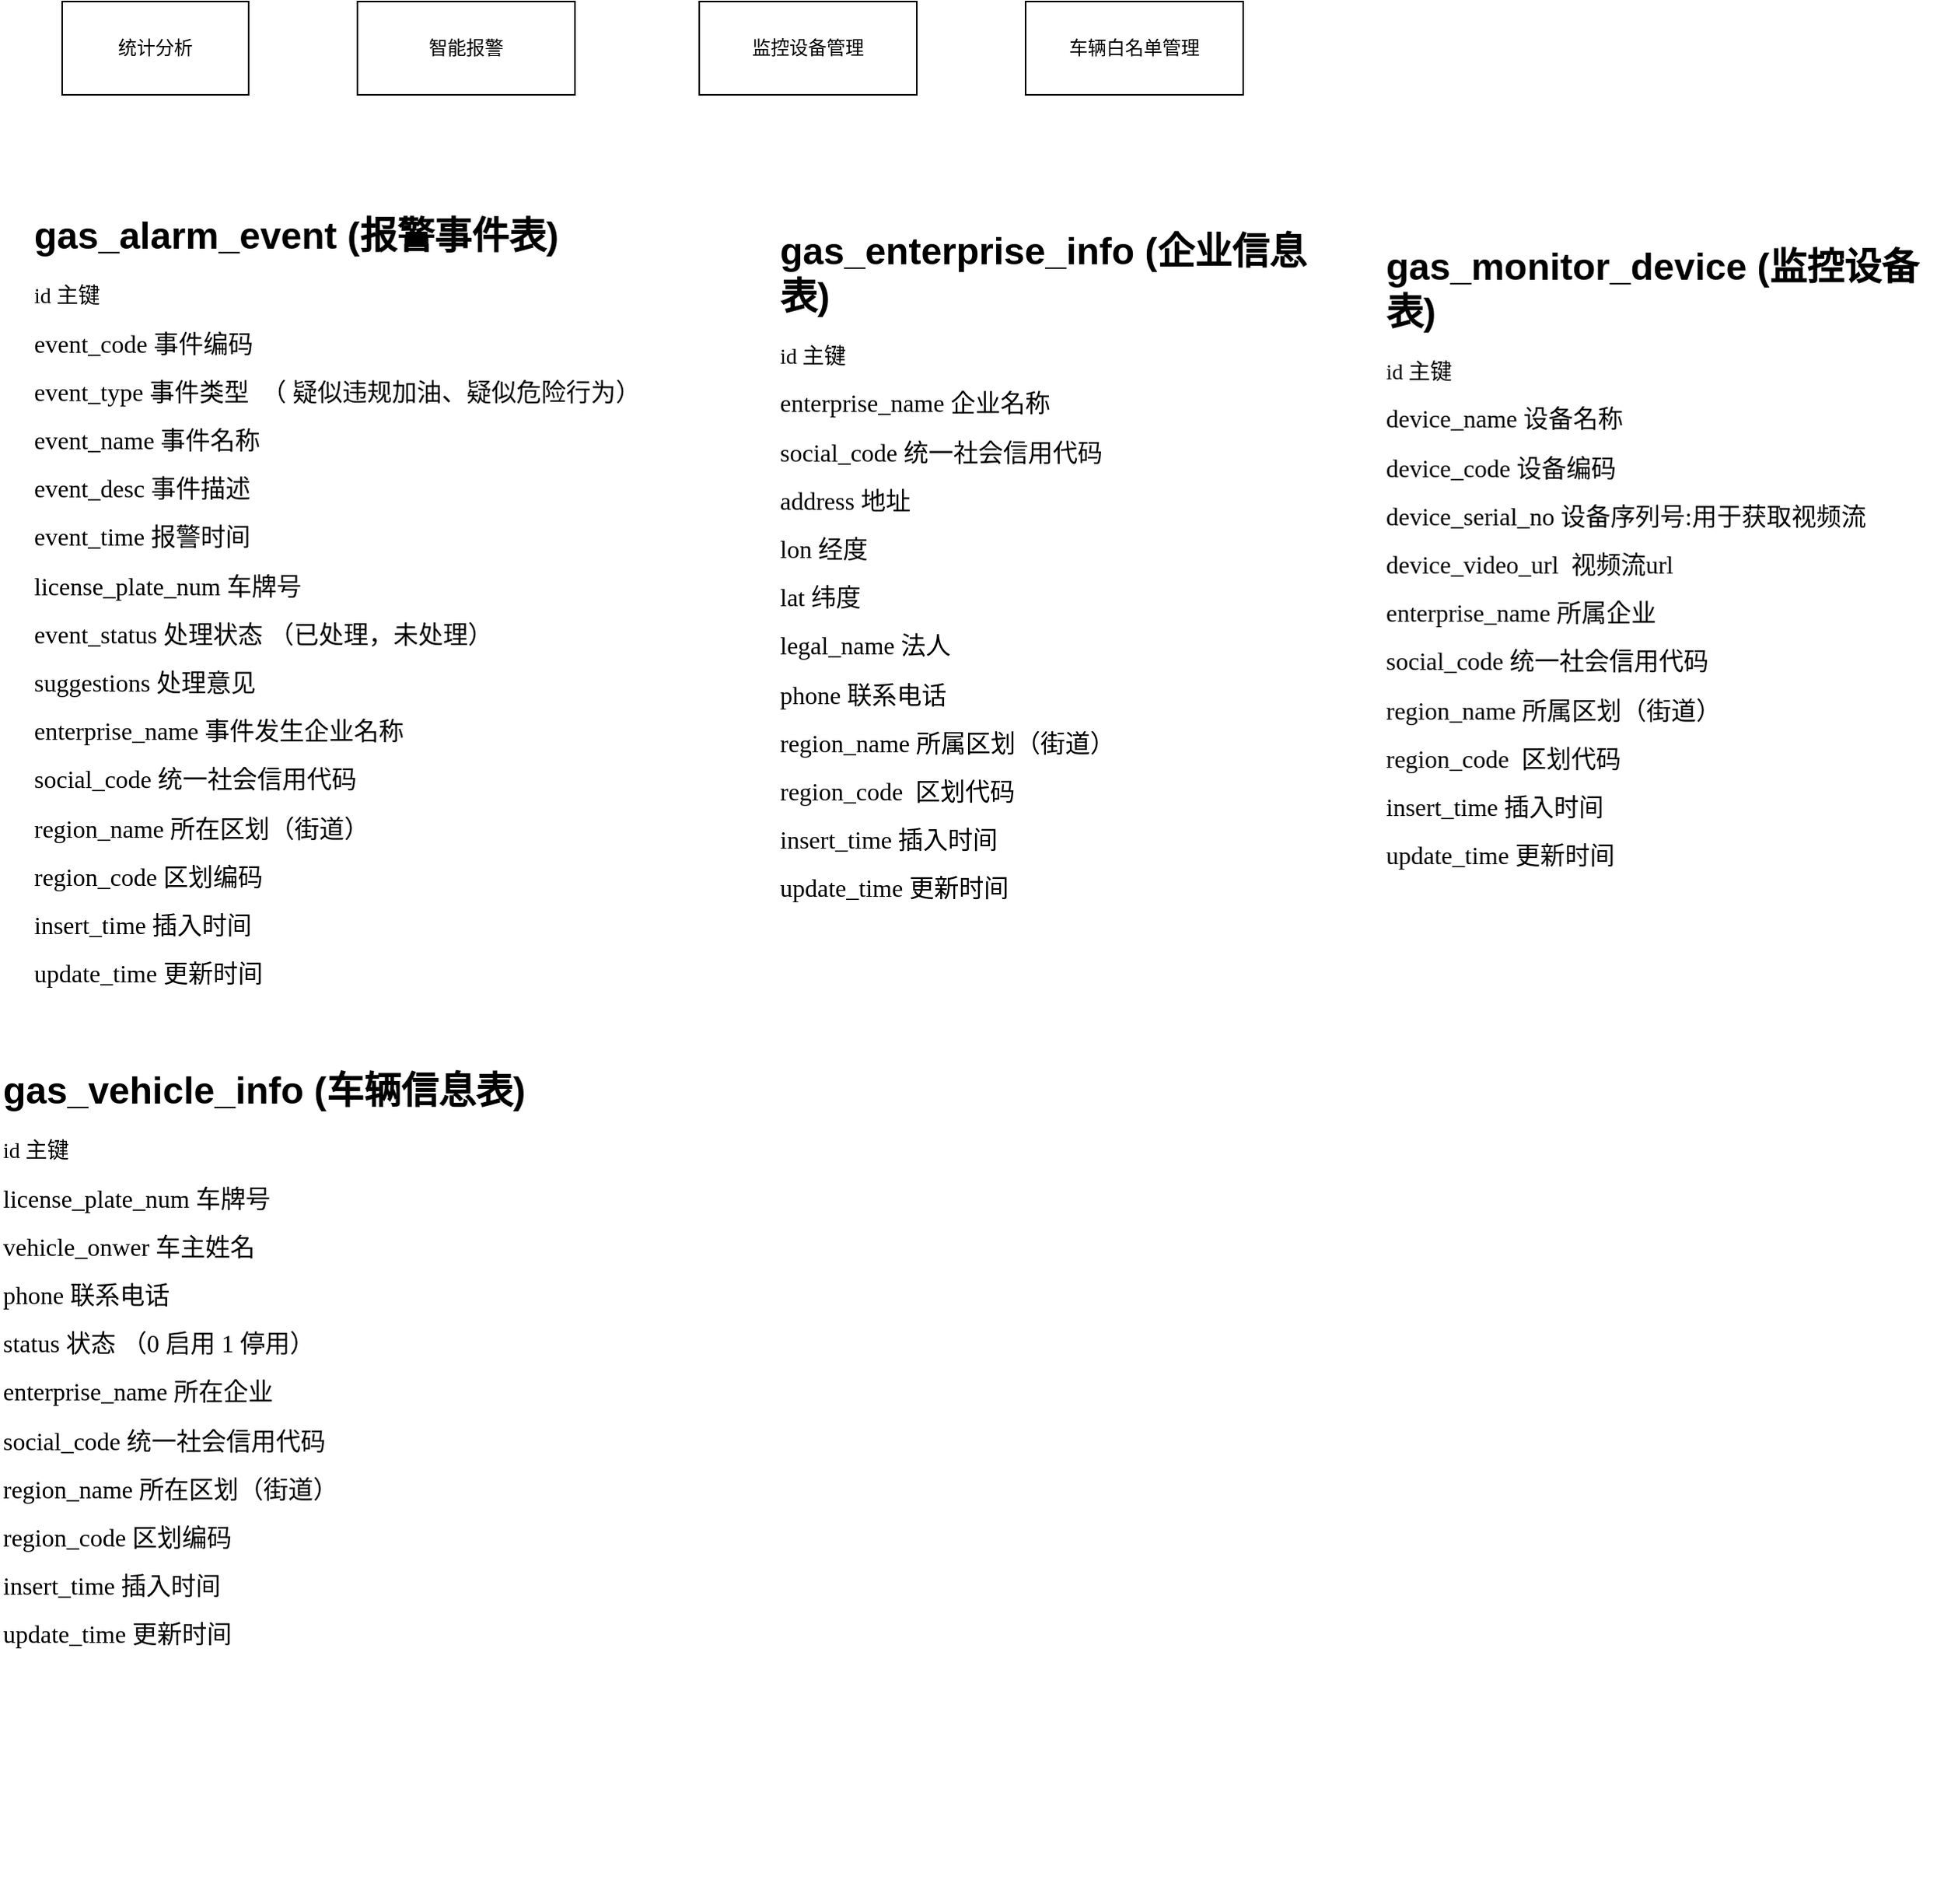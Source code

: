<mxfile version="24.8.3">
  <diagram name="第 1 页" id="_j8SG0h4inEPPCGQsDBm">
    <mxGraphModel dx="1877" dy="530" grid="1" gridSize="10" guides="1" tooltips="1" connect="1" arrows="1" fold="1" page="1" pageScale="1" pageWidth="827" pageHeight="1169" math="0" shadow="0">
      <root>
        <mxCell id="0" />
        <mxCell id="1" parent="0" />
        <mxCell id="_yOfTFyX-mAh6RiMs5uK-1" value="智能报警" style="rounded=0;whiteSpace=wrap;html=1;" parent="1" vertex="1">
          <mxGeometry x="120" y="70" width="140" height="60" as="geometry" />
        </mxCell>
        <mxCell id="_yOfTFyX-mAh6RiMs5uK-2" value="车辆白名单管理" style="rounded=0;whiteSpace=wrap;html=1;" parent="1" vertex="1">
          <mxGeometry x="550" y="70" width="140" height="60" as="geometry" />
        </mxCell>
        <mxCell id="_yOfTFyX-mAh6RiMs5uK-3" value="监控设备管理" style="rounded=0;whiteSpace=wrap;html=1;" parent="1" vertex="1">
          <mxGeometry x="340" y="70" width="140" height="60" as="geometry" />
        </mxCell>
        <mxCell id="_yOfTFyX-mAh6RiMs5uK-4" value="统计分析" style="rounded=0;whiteSpace=wrap;html=1;" parent="1" vertex="1">
          <mxGeometry x="-70" y="70" width="120" height="60" as="geometry" />
        </mxCell>
        <mxCell id="_yOfTFyX-mAh6RiMs5uK-5" style="edgeStyle=orthogonalEdgeStyle;rounded=0;orthogonalLoop=1;jettySize=auto;html=1;exitX=0.5;exitY=1;exitDx=0;exitDy=0;" parent="1" source="_yOfTFyX-mAh6RiMs5uK-2" target="_yOfTFyX-mAh6RiMs5uK-2" edge="1">
          <mxGeometry relative="1" as="geometry" />
        </mxCell>
        <mxCell id="_yOfTFyX-mAh6RiMs5uK-7" value="&lt;h1 style=&quot;margin-top: 0px;&quot;&gt;gas_alarm_event (报警事件表)&lt;/h1&gt;&lt;p&gt;&lt;font style=&quot;font-size: 14px;&quot; face=&quot;Comic Sans MS&quot;&gt;id 主键&lt;/font&gt;&lt;/p&gt;&lt;p&gt;&lt;font size=&quot;3&quot; face=&quot;pA2WaNrmWoAHRlG2UkTE&quot;&gt;event_code 事件编码&lt;/font&gt;&lt;/p&gt;&lt;p&gt;&lt;font size=&quot;3&quot; face=&quot;pA2WaNrmWoAHRlG2UkTE&quot;&gt;event_type 事件类型&amp;nbsp; （ 疑似违规加油、疑似危险行为）&lt;/font&gt;&lt;/p&gt;&lt;p&gt;&lt;font size=&quot;3&quot; face=&quot;pA2WaNrmWoAHRlG2UkTE&quot;&gt;event_name 事件名称&lt;/font&gt;&lt;/p&gt;&lt;p&gt;&lt;font size=&quot;3&quot; face=&quot;pA2WaNrmWoAHRlG2UkTE&quot;&gt;event_desc 事件描述&lt;/font&gt;&lt;/p&gt;&lt;p&gt;&lt;font size=&quot;3&quot; face=&quot;pA2WaNrmWoAHRlG2UkTE&quot;&gt;event_time 报警时间&lt;/font&gt;&lt;/p&gt;&lt;p&gt;&lt;font size=&quot;3&quot; face=&quot;pA2WaNrmWoAHRlG2UkTE&quot;&gt;license_plate_num 车牌号&lt;/font&gt;&lt;/p&gt;&lt;p&gt;&lt;font size=&quot;3&quot; face=&quot;pA2WaNrmWoAHRlG2UkTE&quot;&gt;event_status 处理状态 （已处理，未处理）&lt;/font&gt;&lt;/p&gt;&lt;p&gt;&lt;font size=&quot;3&quot; face=&quot;pA2WaNrmWoAHRlG2UkTE&quot;&gt;suggestions 处理意见&lt;/font&gt;&lt;/p&gt;&lt;p&gt;&lt;font size=&quot;3&quot; face=&quot;pA2WaNrmWoAHRlG2UkTE&quot;&gt;enterprise_name 事件发生企业名称&lt;/font&gt;&lt;/p&gt;&lt;p&gt;&lt;font size=&quot;3&quot; face=&quot;pA2WaNrmWoAHRlG2UkTE&quot;&gt;social_code 统一社会信用代码&lt;/font&gt;&lt;/p&gt;&lt;p&gt;&lt;font size=&quot;3&quot; face=&quot;pA2WaNrmWoAHRlG2UkTE&quot;&gt;region_name 所在区划（街道）&lt;/font&gt;&lt;/p&gt;&lt;p&gt;&lt;font size=&quot;3&quot; face=&quot;pA2WaNrmWoAHRlG2UkTE&quot;&gt;region_code 区划编码&lt;/font&gt;&lt;/p&gt;&lt;p&gt;&lt;font size=&quot;3&quot; face=&quot;pA2WaNrmWoAHRlG2UkTE&quot;&gt;insert_time 插入时间&lt;/font&gt;&lt;/p&gt;&lt;p&gt;&lt;font size=&quot;3&quot; face=&quot;pA2WaNrmWoAHRlG2UkTE&quot;&gt;update_time 更新时间&lt;/font&gt;&lt;/p&gt;&lt;p&gt;&lt;br&gt;&lt;/p&gt;&lt;p&gt;&lt;br&gt;&lt;/p&gt;&lt;p&gt;&lt;br&gt;&lt;/p&gt;&lt;p&gt;&lt;br&gt;&lt;/p&gt;&lt;p&gt;&lt;br&gt;&lt;/p&gt;&lt;p&gt;&lt;br&gt;&lt;/p&gt;&lt;p&gt;&lt;br&gt;&lt;/p&gt;&lt;p&gt;&lt;br&gt;&lt;/p&gt;&lt;p&gt;&lt;br&gt;&lt;/p&gt;&lt;p&gt;&lt;br&gt;&lt;/p&gt;&lt;p&gt;&lt;br&gt;&lt;/p&gt;&lt;p&gt;&lt;br&gt;&lt;/p&gt;&lt;p&gt;&lt;br&gt;&lt;/p&gt;&lt;p&gt;&lt;br&gt;&lt;/p&gt;&lt;p&gt;&lt;br&gt;&lt;/p&gt;&lt;p&gt;&lt;br&gt;&lt;/p&gt;&lt;p&gt;&lt;br&gt;&lt;/p&gt;&lt;p&gt;&lt;br&gt;&lt;/p&gt;&lt;p&gt;&lt;br&gt;&lt;/p&gt;&lt;p&gt;&lt;br&gt;&lt;/p&gt;" style="text;html=1;whiteSpace=wrap;overflow=hidden;rounded=0;" parent="1" vertex="1">
          <mxGeometry x="-90" y="200" width="410" height="540" as="geometry" />
        </mxCell>
        <mxCell id="_yOfTFyX-mAh6RiMs5uK-8" value="&lt;h1 style=&quot;margin-top: 0px;&quot;&gt;gas_enterprise_info (企业信息表)&lt;/h1&gt;&lt;p&gt;&lt;font face=&quot;Comic Sans MS&quot; style=&quot;font-size: 14px;&quot;&gt;id 主键&lt;/font&gt;&lt;/p&gt;&lt;p&gt;&lt;font face=&quot;lQQ8CcXx9eXqo_a_rsYb&quot; size=&quot;3&quot;&gt;enterprise_name 企业名称&lt;/font&gt;&lt;/p&gt;&lt;p class=&quot;MsoNormal&quot;&gt;&lt;font face=&quot;lQQ8CcXx9eXqo_a_rsYb&quot; size=&quot;3&quot;&gt;social_code 统一社会信用代码&lt;/font&gt;&lt;/p&gt;&lt;p class=&quot;MsoNormal&quot;&gt;&lt;font face=&quot;lQQ8CcXx9eXqo_a_rsYb&quot; size=&quot;3&quot;&gt;address 地址&lt;/font&gt;&lt;/p&gt;&lt;p class=&quot;MsoNormal&quot;&gt;&lt;font face=&quot;lQQ8CcXx9eXqo_a_rsYb&quot; size=&quot;3&quot;&gt;lon 经度&lt;/font&gt;&lt;/p&gt;&lt;p class=&quot;MsoNormal&quot;&gt;&lt;font face=&quot;lQQ8CcXx9eXqo_a_rsYb&quot; size=&quot;3&quot;&gt;lat 纬度&lt;/font&gt;&lt;/p&gt;&lt;p class=&quot;MsoNormal&quot;&gt;&lt;font face=&quot;lQQ8CcXx9eXqo_a_rsYb&quot; size=&quot;3&quot;&gt;legal_name 法人&lt;/font&gt;&lt;/p&gt;&lt;p class=&quot;MsoNormal&quot;&gt;&lt;font face=&quot;lQQ8CcXx9eXqo_a_rsYb&quot; size=&quot;3&quot;&gt;phone 联系电话&lt;/font&gt;&lt;/p&gt;&lt;p class=&quot;MsoNormal&quot;&gt;&lt;font face=&quot;lQQ8CcXx9eXqo_a_rsYb&quot; size=&quot;3&quot;&gt;region_name 所属区划（街道）&lt;/font&gt;&lt;/p&gt;&lt;p class=&quot;MsoNormal&quot;&gt;&lt;font face=&quot;lQQ8CcXx9eXqo_a_rsYb&quot; size=&quot;3&quot;&gt;region_code&amp;nbsp; 区划代码&lt;/font&gt;&lt;/p&gt;&lt;p&gt;&lt;font face=&quot;lQQ8CcXx9eXqo_a_rsYb&quot; size=&quot;3&quot;&gt;insert_time 插入时间&lt;/font&gt;&lt;/p&gt;&lt;p&gt;&lt;font face=&quot;lQQ8CcXx9eXqo_a_rsYb&quot; size=&quot;3&quot;&gt;update_time 更新时间&lt;/font&gt;&lt;/p&gt;&lt;p class=&quot;MsoNormal&quot;&gt;&lt;br&gt;&lt;/p&gt;&lt;p class=&quot;MsoNormal&quot;&gt;&lt;br&gt;&lt;/p&gt;&lt;p class=&quot;MsoNormal&quot;&gt;&lt;br&gt;&lt;/p&gt;&lt;p class=&quot;MsoNormal&quot;&gt;&lt;br&gt;&lt;/p&gt;&lt;p class=&quot;MsoNormal&quot;&gt;&lt;span style=&quot;mso-spacerun:&#39;yes&#39;;font-family:&#39;Times New Roman&#39;;mso-fareast-font-family:宋体;&lt;br/&gt;font-size:12.0pt;mso-font-kerning:1.0pt;&quot;&gt;&lt;br&gt;&lt;/span&gt;&lt;/p&gt;&lt;p&gt;&lt;br&gt;&lt;/p&gt;&lt;p&gt;&lt;br&gt;&lt;/p&gt;&lt;p&gt;&lt;br&gt;&lt;/p&gt;&lt;p&gt;&lt;br&gt;&lt;/p&gt;&lt;p&gt;&lt;br&gt;&lt;/p&gt;&lt;p&gt;&lt;br&gt;&lt;/p&gt;&lt;p&gt;&lt;br&gt;&lt;/p&gt;&lt;p&gt;&lt;br&gt;&lt;/p&gt;&lt;p&gt;&lt;br&gt;&lt;/p&gt;&lt;p&gt;&lt;br&gt;&lt;/p&gt;&lt;p&gt;&lt;br&gt;&lt;/p&gt;&lt;p&gt;&lt;br&gt;&lt;/p&gt;&lt;p&gt;&lt;br&gt;&lt;/p&gt;" style="text;html=1;whiteSpace=wrap;overflow=hidden;rounded=0;" parent="1" vertex="1">
          <mxGeometry x="390" y="210" width="350" height="460" as="geometry" />
        </mxCell>
        <mxCell id="_yOfTFyX-mAh6RiMs5uK-9" value="&lt;h1 style=&quot;margin-top: 0px;&quot;&gt;gas_monitor_device (监控设备表)&lt;/h1&gt;&lt;p&gt;&lt;font face=&quot;Comic Sans MS&quot; style=&quot;font-size: 14px;&quot;&gt;id 主键&lt;/font&gt;&lt;/p&gt;&lt;p&gt;&lt;font size=&quot;3&quot; face=&quot;XctV_WJg1mligg5Gn1zE&quot; style=&quot;&quot;&gt;device_name 设备名称&lt;/font&gt;&lt;/p&gt;&lt;p&gt;&lt;font face=&quot;XctV_WJg1mligg5Gn1zE&quot; size=&quot;3&quot;&gt;device_code 设备编码&lt;/font&gt;&lt;/p&gt;&lt;p&gt;&lt;font face=&quot;XctV_WJg1mligg5Gn1zE&quot; size=&quot;3&quot;&gt;device_serial_no 设备序列号:用于获取视频流&lt;/font&gt;&lt;/p&gt;&lt;p&gt;&lt;span style=&quot;font-family: XctV_WJg1mligg5Gn1zE; font-size: medium; background-color: initial;&quot;&gt;device_&lt;/span&gt;&lt;span style=&quot;font-family: XctV_WJg1mligg5Gn1zE; font-size: medium; background-color: initial;&quot;&gt;video_url&amp;nbsp; 视频流url&lt;/span&gt;&lt;/p&gt;&lt;p&gt;&lt;font face=&quot;lQQ8CcXx9eXqo_a_rsYb&quot; size=&quot;3&quot;&gt;enterprise_name 所属企业&lt;/font&gt;&lt;/p&gt;&lt;p class=&quot;MsoNormal&quot;&gt;&lt;font face=&quot;lQQ8CcXx9eXqo_a_rsYb&quot; size=&quot;3&quot;&gt;social_code 统一社会信用代码&lt;/font&gt;&lt;/p&gt;&lt;p class=&quot;MsoNormal&quot;&gt;&lt;font face=&quot;lQQ8CcXx9eXqo_a_rsYb&quot; size=&quot;3&quot;&gt;region_name 所属区划（街道）&lt;/font&gt;&lt;/p&gt;&lt;p class=&quot;MsoNormal&quot;&gt;&lt;font face=&quot;lQQ8CcXx9eXqo_a_rsYb&quot; size=&quot;3&quot;&gt;region_code&amp;nbsp; 区划代码&lt;/font&gt;&lt;/p&gt;&lt;p&gt;&lt;font face=&quot;lQQ8CcXx9eXqo_a_rsYb&quot; size=&quot;3&quot;&gt;insert_time 插入时间&lt;/font&gt;&lt;/p&gt;&lt;p&gt;&lt;font face=&quot;lQQ8CcXx9eXqo_a_rsYb&quot; size=&quot;3&quot;&gt;update_time 更新时间&lt;/font&gt;&lt;/p&gt;&lt;p&gt;&lt;font face=&quot;XctV_WJg1mligg5Gn1zE&quot; size=&quot;3&quot;&gt;&lt;br&gt;&lt;/font&gt;&lt;/p&gt;&lt;p&gt;&lt;font face=&quot;AWlIis-h2A4w1dmPVEvH&quot; size=&quot;3&quot;&gt;&lt;br&gt;&lt;/font&gt;&lt;/p&gt;&lt;p class=&quot;MsoNormal&quot;&gt;&lt;br&gt;&lt;/p&gt;&lt;p class=&quot;MsoNormal&quot;&gt;&lt;br&gt;&lt;/p&gt;&lt;p class=&quot;MsoNormal&quot;&gt;&lt;br&gt;&lt;/p&gt;&lt;p class=&quot;MsoNormal&quot;&gt;&lt;br&gt;&lt;/p&gt;&lt;p class=&quot;MsoNormal&quot;&gt;&lt;br&gt;&lt;/p&gt;&lt;p class=&quot;MsoNormal&quot;&gt;&lt;span style=&quot;mso-spacerun:&#39;yes&#39;;font-family:&#39;Times New Roman&#39;;mso-fareast-font-family:宋体;&lt;br/&gt;font-size:12.0pt;mso-font-kerning:1.0pt;&quot;&gt;&lt;br&gt;&lt;/span&gt;&lt;/p&gt;&lt;p&gt;&lt;br&gt;&lt;/p&gt;&lt;p&gt;&lt;br&gt;&lt;/p&gt;&lt;p&gt;&lt;br&gt;&lt;/p&gt;&lt;p&gt;&lt;br&gt;&lt;/p&gt;&lt;p&gt;&lt;br&gt;&lt;/p&gt;&lt;p&gt;&lt;br&gt;&lt;/p&gt;&lt;p&gt;&lt;br&gt;&lt;/p&gt;&lt;p&gt;&lt;br&gt;&lt;/p&gt;&lt;p&gt;&lt;br&gt;&lt;/p&gt;&lt;p&gt;&lt;br&gt;&lt;/p&gt;&lt;p&gt;&lt;br&gt;&lt;/p&gt;&lt;p&gt;&lt;br&gt;&lt;/p&gt;&lt;p&gt;&lt;br&gt;&lt;/p&gt;" style="text;html=1;whiteSpace=wrap;overflow=hidden;rounded=0;" parent="1" vertex="1">
          <mxGeometry x="780" y="220" width="360" height="440" as="geometry" />
        </mxCell>
        <mxCell id="_yOfTFyX-mAh6RiMs5uK-10" value="&lt;h1 style=&quot;margin-top: 0px;&quot;&gt;gas_vehicle_info (车辆信息表)&lt;/h1&gt;&lt;p&gt;&lt;font face=&quot;Comic Sans MS&quot; style=&quot;font-size: 14px;&quot;&gt;id 主键&lt;/font&gt;&lt;/p&gt;&lt;p&gt;&lt;span style=&quot;font-family: pA2WaNrmWoAHRlG2UkTE; font-size: medium;&quot;&gt;license_plate_num 车牌号&lt;/span&gt;&lt;/p&gt;&lt;p&gt;&lt;font size=&quot;3&quot; face=&quot;pA2WaNrmWoAHRlG2UkTE&quot;&gt;vehicle_onwer 车主姓名&lt;/font&gt;&lt;/p&gt;&lt;p&gt;&lt;font size=&quot;3&quot; face=&quot;pA2WaNrmWoAHRlG2UkTE&quot;&gt;phone 联系电话&lt;/font&gt;&lt;/p&gt;&lt;p&gt;&lt;font size=&quot;3&quot; face=&quot;pA2WaNrmWoAHRlG2UkTE&quot;&gt;status 状态 （0 启用 1 停用）&lt;/font&gt;&lt;/p&gt;&lt;p&gt;&lt;font face=&quot;lQQ8CcXx9eXqo_a_rsYb&quot; size=&quot;3&quot;&gt;enterprise_name 所在企业&lt;/font&gt;&lt;/p&gt;&lt;p class=&quot;MsoNormal&quot;&gt;&lt;font face=&quot;lQQ8CcXx9eXqo_a_rsYb&quot; size=&quot;3&quot;&gt;social_code 统一社会信用代码&lt;/font&gt;&lt;/p&gt;&lt;p&gt;&lt;font size=&quot;3&quot; face=&quot;pA2WaNrmWoAHRlG2UkTE&quot;&gt;region_name 所在区划（街道）&lt;/font&gt;&lt;/p&gt;&lt;p&gt;&lt;font size=&quot;3&quot; face=&quot;pA2WaNrmWoAHRlG2UkTE&quot;&gt;region_code 区划编码&lt;/font&gt;&lt;/p&gt;&lt;p&gt;&lt;font size=&quot;3&quot; face=&quot;pA2WaNrmWoAHRlG2UkTE&quot;&gt;insert_time 插入时间&lt;/font&gt;&lt;/p&gt;&lt;p&gt;&lt;font size=&quot;3&quot; face=&quot;pA2WaNrmWoAHRlG2UkTE&quot;&gt;update_time 更新时间&lt;/font&gt;&lt;/p&gt;&lt;p&gt;&lt;font size=&quot;3&quot; face=&quot;pA2WaNrmWoAHRlG2UkTE&quot;&gt;&lt;br&gt;&lt;/font&gt;&lt;/p&gt;&lt;p&gt;&lt;br&gt;&lt;/p&gt;&lt;p&gt;&lt;br&gt;&lt;/p&gt;&lt;p&gt;&lt;br&gt;&lt;/p&gt;&lt;p&gt;&lt;br&gt;&lt;/p&gt;&lt;p&gt;&lt;br&gt;&lt;/p&gt;&lt;p&gt;&lt;br&gt;&lt;/p&gt;&lt;p&gt;&lt;br&gt;&lt;/p&gt;&lt;p&gt;&lt;br&gt;&lt;/p&gt;&lt;p&gt;&lt;br&gt;&lt;/p&gt;&lt;p&gt;&lt;br&gt;&lt;/p&gt;&lt;p&gt;&lt;br&gt;&lt;/p&gt;&lt;p&gt;&lt;br&gt;&lt;/p&gt;&lt;p&gt;&lt;br&gt;&lt;/p&gt;&lt;p&gt;&lt;br&gt;&lt;/p&gt;&lt;p&gt;&lt;br&gt;&lt;/p&gt;&lt;p&gt;&lt;br&gt;&lt;/p&gt;&lt;p&gt;&lt;br&gt;&lt;/p&gt;&lt;p&gt;&lt;br&gt;&lt;/p&gt;&lt;p&gt;&lt;br&gt;&lt;/p&gt;&lt;p&gt;&lt;br&gt;&lt;/p&gt;" style="text;html=1;whiteSpace=wrap;overflow=hidden;rounded=0;" parent="1" vertex="1">
          <mxGeometry x="-110" y="750" width="410" height="540" as="geometry" />
        </mxCell>
      </root>
    </mxGraphModel>
  </diagram>
</mxfile>
